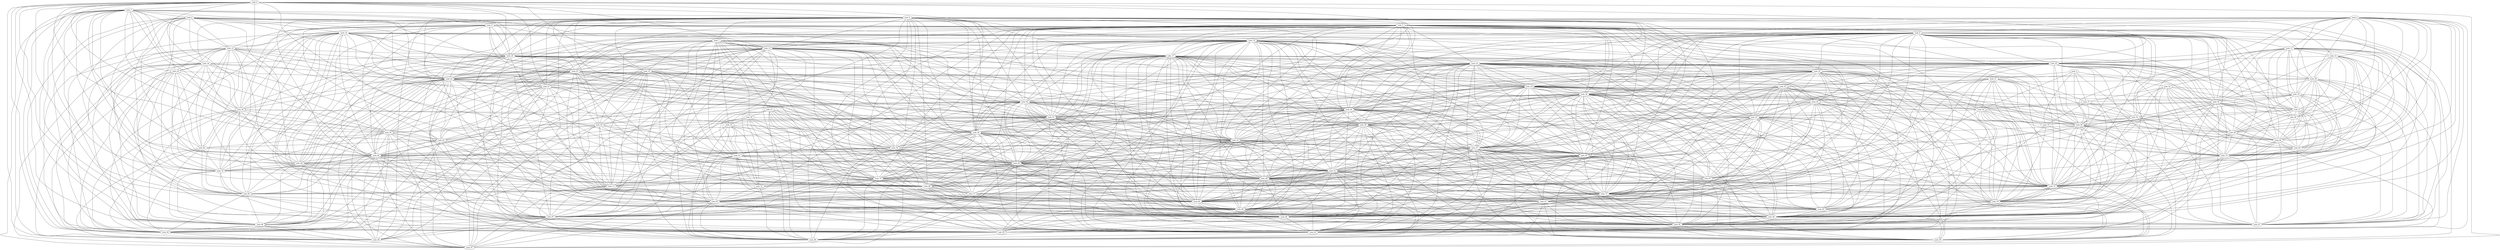 graph gen_geografico_100 {
  nodo_27 -- nodo_55;
  nodo_49 -- nodo_87;
  nodo_50 -- nodo_73;
  nodo_50 -- nodo_77;
  nodo_84 -- nodo_89;
  nodo_27 -- nodo_50;
  nodo_49 -- nodo_85;
  nodo_84 -- nodo_86;
  nodo_8 -- nodo_58;
  nodo_8 -- nodo_59;
  nodo_84 -- nodo_95;
  nodo_8 -- nodo_56;
  nodo_84 -- nodo_92;
  nodo_8 -- nodo_57;
  nodo_84 -- nodo_93;
  nodo_84 -- nodo_90;
  nodo_39 -- nodo_47;
  nodo_39 -- nodo_48;
  nodo_15 -- nodo_70;
  nodo_8 -- nodo_51;
  nodo_15 -- nodo_71;
  nodo_72 -- nodo_98;
  nodo_39 -- nodo_42;
  nodo_8 -- nodo_52;
  nodo_50 -- nodo_86;
  nodo_50 -- nodo_87;
  nodo_50 -- nodo_84;
  nodo_50 -- nodo_85;
  nodo_50 -- nodo_89;
  nodo_49 -- nodo_70;
  nodo_49 -- nodo_71;
  nodo_62 -- nodo_71;
  nodo_27 -- nodo_62;
  nodo_27 -- nodo_60;
  nodo_17 -- nodo_26;
  nodo_62 -- nodo_63;
  nodo_62 -- nodo_66;
  nodo_8 -- nodo_68;
  nodo_15 -- nodo_85;
  nodo_15 -- nodo_86;
  nodo_15 -- nodo_87;
  nodo_17 -- nodo_23;
  nodo_15 -- nodo_88;
  nodo_15 -- nodo_84;
  nodo_50 -- nodo_93;
  nodo_8 -- nodo_64;
  nodo_50 -- nodo_97;
  nodo_50 -- nodo_98;
  nodo_25 -- nodo_95;
  nodo_8 -- nodo_80;
  nodo_25 -- nodo_90;
  nodo_15 -- nodo_49;
  nodo_49 -- nodo_60;
  nodo_25 -- nodo_91;
  nodo_49 -- nodo_62;
  nodo_8 -- nodo_79;
  nodo_15 -- nodo_52;
  nodo_15 -- nodo_55;
  nodo_15 -- nodo_50;
  nodo_15 -- nodo_51;
  nodo_8 -- nodo_77;
  nodo_8 -- nodo_74;
  nodo_8 -- nodo_75;
  nodo_49 -- nodo_53;
  nodo_49 -- nodo_55;
  nodo_8 -- nodo_90;
  nodo_27 -- nodo_49;
  nodo_8 -- nodo_91;
  nodo_27 -- nodo_40;
  nodo_49 -- nodo_50;
  nodo_62 -- nodo_94;
  nodo_15 -- nodo_68;
  nodo_62 -- nodo_85;
  nodo_62 -- nodo_88;
  nodo_37 -- nodo_76;
  nodo_62 -- nodo_87;
  nodo_37 -- nodo_79;
  nodo_15 -- nodo_66;
  nodo_8 -- nodo_84;
  nodo_15 -- nodo_60;
  nodo_15 -- nodo_62;
  nodo_8 -- nodo_86;
  nodo_25 -- nodo_75;
  nodo_52 -- nodo_54;
  nodo_25 -- nodo_74;
  nodo_52 -- nodo_59;
  nodo_52 -- nodo_57;
  nodo_15 -- nodo_27;
  nodo_62 -- nodo_97;
  nodo_62 -- nodo_96;
  nodo_8 -- nodo_95;
  nodo_74 -- nodo_90;
  nodo_8 -- nodo_92;
  nodo_74 -- nodo_91;
  nodo_13 -- nodo_91;
  nodo_52 -- nodo_61;
  nodo_74 -- nodo_95;
  nodo_52 -- nodo_60;
  nodo_25 -- nodo_86;
  nodo_74 -- nodo_75;
  nodo_47 -- nodo_93;
  nodo_52 -- nodo_66;
  nodo_25 -- nodo_84;
  nodo_47 -- nodo_92;
  nodo_47 -- nodo_90;
  nodo_52 -- nodo_68;
  nodo_47 -- nodo_99;
  nodo_25 -- nodo_83;
  nodo_25 -- nodo_80;
  nodo_37 -- nodo_56;
  nodo_15 -- nodo_44;
  nodo_37 -- nodo_58;
  nodo_74 -- nodo_80;
  nodo_15 -- nodo_40;
  nodo_96 -- nodo_97;
  nodo_25 -- nodo_54;
  nodo_47 -- nodo_82;
  nodo_52 -- nodo_77;
  nodo_25 -- nodo_51;
  nodo_47 -- nodo_81;
  nodo_25 -- nodo_52;
  nodo_52 -- nodo_75;
  nodo_47 -- nodo_89;
  nodo_47 -- nodo_86;
  nodo_86 -- nodo_89;
  nodo_47 -- nodo_84;
  nodo_86 -- nodo_87;
  nodo_37 -- nodo_42;
  nodo_13 -- nodo_74;
  nodo_86 -- nodo_95;
  nodo_37 -- nodo_43;
  nodo_86 -- nodo_93;
  nodo_86 -- nodo_92;
  nodo_86 -- nodo_90;
  nodo_52 -- nodo_80;
  nodo_52 -- nodo_84;
  nodo_25 -- nodo_64;
  nodo_52 -- nodo_89;
  nodo_1 -- nodo_18;
  nodo_52 -- nodo_86;
  nodo_25 -- nodo_68;
  nodo_1 -- nodo_15;
  nodo_25 -- nodo_69;
  nodo_25 -- nodo_66;
  nodo_47 -- nodo_79;
  nodo_47 -- nodo_77;
  nodo_64 -- nodo_74;
  nodo_15 -- nodo_17;
  nodo_47 -- nodo_75;
  nodo_64 -- nodo_75;
  nodo_15 -- nodo_18;
  nodo_15 -- nodo_19;
  nodo_35 -- nodo_95;
  nodo_64 -- nodo_65;
  nodo_15 -- nodo_26;
  nodo_1 -- nodo_12;
  nodo_52 -- nodo_92;
  nodo_52 -- nodo_90;
  nodo_35 -- nodo_90;
  nodo_35 -- nodo_91;
  nodo_52 -- nodo_95;
  nodo_35 -- nodo_92;
  nodo_52 -- nodo_93;
  nodo_70 -- nodo_81;
  nodo_69 -- nodo_94;
  nodo_1 -- nodo_27;
  nodo_1 -- nodo_26;
  nodo_30 -- nodo_67;
  nodo_1 -- nodo_24;
  nodo_29 -- nodo_72;
  nodo_29 -- nodo_70;
  nodo_69 -- nodo_95;
  nodo_29 -- nodo_73;
  nodo_42 -- nodo_47;
  nodo_17 -- nodo_98;
  nodo_42 -- nodo_43;
  nodo_17 -- nodo_90;
  nodo_70 -- nodo_73;
  nodo_17 -- nodo_92;
  nodo_70 -- nodo_71;
  nodo_17 -- nodo_93;
  nodo_70 -- nodo_72;
  nodo_30 -- nodo_57;
  nodo_30 -- nodo_59;
  nodo_30 -- nodo_56;
  nodo_29 -- nodo_81;
  nodo_59 -- nodo_61;
  nodo_19 -- nodo_49;
  nodo_20 -- nodo_26;
  nodo_20 -- nodo_25;
  nodo_59 -- nodo_60;
  nodo_20 -- nodo_22;
  nodo_40 -- nodo_98;
  nodo_30 -- nodo_61;
  nodo_70 -- nodo_89;
  nodo_59 -- nodo_67;
  nodo_59 -- nodo_68;
  nodo_70 -- nodo_87;
  nodo_92 -- nodo_93;
  nodo_70 -- nodo_85;
  nodo_92 -- nodo_99;
  nodo_19 -- nodo_40;
  nodo_30 -- nodo_47;
  nodo_30 -- nodo_48;
  nodo_30 -- nodo_42;
  nodo_30 -- nodo_44;
  nodo_40 -- nodo_92;
  nodo_40 -- nodo_93;
  nodo_82 -- nodo_89;
  nodo_29 -- nodo_53;
  nodo_40 -- nodo_89;
  nodo_59 -- nodo_70;
  nodo_82 -- nodo_93;
  nodo_82 -- nodo_92;
  nodo_40 -- nodo_85;
  nodo_17 -- nodo_77;
  nodo_40 -- nodo_86;
  nodo_40 -- nodo_87;
  nodo_1 -- nodo_45;
  nodo_70 -- nodo_98;
  nodo_59 -- nodo_77;
  nodo_17 -- nodo_70;
  nodo_70 -- nodo_93;
  nodo_59 -- nodo_75;
  nodo_30 -- nodo_36;
  nodo_30 -- nodo_32;
  nodo_30 -- nodo_31;
  nodo_29 -- nodo_61;
  nodo_40 -- nodo_84;
  nodo_30 -- nodo_39;
  nodo_60 -- nodo_70;
  nodo_60 -- nodo_71;
  nodo_60 -- nodo_61;
  nodo_19 -- nodo_27;
  nodo_59 -- nodo_84;
  nodo_59 -- nodo_81;
  nodo_39 -- nodo_99;
  nodo_59 -- nodo_82;
  nodo_17 -- nodo_87;
  nodo_17 -- nodo_89;
  nodo_19 -- nodo_26;
  nodo_40 -- nodo_77;
  nodo_60 -- nodo_68;
  nodo_39 -- nodo_92;
  nodo_1 -- nodo_55;
  nodo_17 -- nodo_84;
  nodo_39 -- nodo_93;
  nodo_17 -- nodo_85;
  nodo_59 -- nodo_89;
  nodo_17 -- nodo_86;
  nodo_59 -- nodo_85;
  nodo_59 -- nodo_86;
  nodo_29 -- nodo_34;
  nodo_27 -- nodo_97;
  nodo_1 -- nodo_69;
  nodo_40 -- nodo_70;
  nodo_40 -- nodo_71;
  nodo_27 -- nodo_96;
  nodo_27 -- nodo_94;
  nodo_39 -- nodo_89;
  nodo_40 -- nodo_67;
  nodo_60 -- nodo_72;
  nodo_17 -- nodo_59;
  nodo_40 -- nodo_68;
  nodo_60 -- nodo_73;
  nodo_59 -- nodo_92;
  nodo_59 -- nodo_93;
  nodo_59 -- nodo_90;
  nodo_60 -- nodo_77;
  nodo_17 -- nodo_57;
  nodo_17 -- nodo_50;
  nodo_39 -- nodo_81;
  nodo_1 -- nodo_66;
  nodo_17 -- nodo_51;
  nodo_39 -- nodo_82;
  nodo_17 -- nodo_52;
  nodo_1 -- nodo_63;
  nodo_59 -- nodo_98;
  nodo_1 -- nodo_62;
  nodo_59 -- nodo_99;
  nodo_29 -- nodo_48;
  nodo_82 -- nodo_99;
  nodo_3 -- nodo_16;
  nodo_40 -- nodo_60;
  nodo_40 -- nodo_61;
  nodo_40 -- nodo_62;
  nodo_60 -- nodo_93;
  nodo_39 -- nodo_79;
  nodo_40 -- nodo_57;
  nodo_60 -- nodo_84;
  nodo_60 -- nodo_85;
  nodo_39 -- nodo_77;
  nodo_40 -- nodo_59;
  nodo_60 -- nodo_86;
  nodo_40 -- nodo_52;
  nodo_60 -- nodo_87;
  nodo_40 -- nodo_53;
  nodo_17 -- nodo_67;
  nodo_60 -- nodo_89;
  nodo_17 -- nodo_68;
  nodo_1 -- nodo_78;
  nodo_17 -- nodo_61;
  nodo_17 -- nodo_60;
  nodo_50 -- nodo_53;
  nodo_50 -- nodo_52;
  nodo_50 -- nodo_57;
  nodo_40 -- nodo_50;
  nodo_50 -- nodo_59;
  nodo_40 -- nodo_51;
  nodo_27 -- nodo_71;
  nodo_17 -- nodo_36;
  nodo_39 -- nodo_67;
  nodo_17 -- nodo_39;
  nodo_40 -- nodo_48;
  nodo_15 -- nodo_96;
  nodo_60 -- nodo_98;
  nodo_15 -- nodo_97;
  nodo_15 -- nodo_98;
  nodo_17 -- nodo_35;
  nodo_40 -- nodo_44;
  nodo_1 -- nodo_88;
  nodo_1 -- nodo_87;
  nodo_17 -- nodo_30;
  nodo_40 -- nodo_49;
  nodo_50 -- nodo_60;
  nodo_50 -- nodo_61;
  nodo_1 -- nodo_83;
  nodo_39 -- nodo_61;
  nodo_72 -- nodo_73;
  nodo_49 -- nodo_97;
  nodo_27 -- nodo_88;
  nodo_49 -- nodo_98;
  nodo_27 -- nodo_87;
  nodo_50 -- nodo_62;
  nodo_50 -- nodo_68;
  nodo_3 -- nodo_37;
  nodo_27 -- nodo_85;
  nodo_17 -- nodo_47;
  nodo_17 -- nodo_48;
  nodo_39 -- nodo_57;
  nodo_3 -- nodo_31;
  nodo_17 -- nodo_44;
  nodo_39 -- nodo_59;
  nodo_17 -- nodo_40;
  nodo_1 -- nodo_97;
  nodo_1 -- nodo_96;
  nodo_50 -- nodo_71;
  nodo_94 -- nodo_96;
  nodo_1 -- nodo_94;
  nodo_72 -- nodo_85;
  nodo_94 -- nodo_97;
  nodo_50 -- nodo_70;
  nodo_21 -- nodo_70;
  nodo_21 -- nodo_72;
  nodo_21 -- nodo_73;
  nodo_33 -- nodo_58;
  nodo_33 -- nodo_56;
  nodo_67 -- nodo_73;
  nodo_67 -- nodo_77;
  nodo_11 -- nodo_28;
  nodo_3 -- nodo_42;
  nodo_3 -- nodo_43;
  nodo_11 -- nodo_33;
  nodo_55 -- nodo_96;
  nodo_33 -- nodo_65;
  nodo_55 -- nodo_97;
  nodo_33 -- nodo_64;
  nodo_55 -- nodo_94;
  nodo_21 -- nodo_81;
  nodo_67 -- nodo_81;
  nodo_89 -- nodo_92;
  nodo_89 -- nodo_93;
  nodo_67 -- nodo_82;
  nodo_67 -- nodo_89;
  nodo_89 -- nodo_98;
  nodo_11 -- nodo_38;
  nodo_67 -- nodo_79;
  nodo_11 -- nodo_43;
  nodo_11 -- nodo_41;
  nodo_33 -- nodo_38;
  nodo_33 -- nodo_37;
  nodo_67 -- nodo_92;
  nodo_21 -- nodo_53;
  nodo_31 -- nodo_99;
  nodo_67 -- nodo_93;
  nodo_67 -- nodo_99;
  nodo_79 -- nodo_82;
  nodo_43 -- nodo_79;
  nodo_33 -- nodo_43;
  nodo_33 -- nodo_41;
  nodo_21 -- nodo_48;
  nodo_21 -- nodo_60;
  nodo_21 -- nodo_61;
  nodo_57 -- nodo_59;
  nodo_43 -- nodo_74;
  nodo_5 -- nodo_17;
  nodo_43 -- nodo_76;
  nodo_11 -- nodo_13;
  nodo_43 -- nodo_75;
  nodo_11 -- nodo_16;
  nodo_57 -- nodo_60;
  nodo_3 -- nodo_76;
  nodo_5 -- nodo_14;
  nodo_11 -- nodo_22;
  nodo_3 -- nodo_79;
  nodo_5 -- nodo_15;
  nodo_57 -- nodo_68;
  nodo_90 -- nodo_91;
  nodo_57 -- nodo_67;
  nodo_31 -- nodo_92;
  nodo_57 -- nodo_61;
  nodo_90 -- nodo_95;
  nodo_31 -- nodo_79;
  nodo_31 -- nodo_76;
  nodo_80 -- nodo_86;
  nodo_43 -- nodo_65;
  nodo_80 -- nodo_83;
  nodo_80 -- nodo_84;
  nodo_5 -- nodo_23;
  nodo_80 -- nodo_90;
  nodo_57 -- nodo_70;
  nodo_43 -- nodo_56;
  nodo_43 -- nodo_58;
  nodo_5 -- nodo_26;
  nodo_57 -- nodo_77;
  nodo_57 -- nodo_79;
  nodo_57 -- nodo_73;
  nodo_31 -- nodo_82;
  nodo_57 -- nodo_75;
  nodo_21 -- nodo_29;
  nodo_31 -- nodo_67;
  nodo_5 -- nodo_39;
  nodo_5 -- nodo_8;
  nodo_57 -- nodo_82;
  nodo_57 -- nodo_81;
  nodo_5 -- nodo_36;
  nodo_79 -- nodo_92;
  nodo_5 -- nodo_35;
  nodo_79 -- nodo_90;
  nodo_21 -- nodo_34;
  nodo_57 -- nodo_89;
  nodo_57 -- nodo_84;
  nodo_5 -- nodo_30;
  nodo_57 -- nodo_86;
  nodo_79 -- nodo_99;
  nodo_31 -- nodo_56;
  nodo_69 -- nodo_78;
  nodo_57 -- nodo_93;
  nodo_5 -- nodo_44;
  nodo_57 -- nodo_92;
  nodo_5 -- nodo_47;
  nodo_18 -- nodo_88;
  nodo_5 -- nodo_48;
  nodo_57 -- nodo_99;
  nodo_57 -- nodo_98;
  nodo_18 -- nodo_87;
  nodo_5 -- nodo_40;
  nodo_69 -- nodo_80;
  nodo_31 -- nodo_47;
  nodo_69 -- nodo_83;
  nodo_31 -- nodo_43;
  nodo_69 -- nodo_88;
  nodo_41 -- nodo_90;
  nodo_41 -- nodo_91;
  nodo_80 -- nodo_95;
  nodo_5 -- nodo_57;
  nodo_5 -- nodo_59;
  nodo_18 -- nodo_96;
  nodo_18 -- nodo_97;
  nodo_5 -- nodo_50;
  nodo_5 -- nodo_52;
  nodo_18 -- nodo_94;
  nodo_5 -- nodo_51;
  nodo_47 -- nodo_61;
  nodo_23 -- nodo_93;
  nodo_25 -- nodo_35;
  nodo_23 -- nodo_99;
  nodo_47 -- nodo_68;
  nodo_47 -- nodo_67;
  nodo_23 -- nodo_90;
  nodo_23 -- nodo_92;
  nodo_35 -- nodo_84;
  nodo_5 -- nodo_67;
  nodo_35 -- nodo_86;
  nodo_5 -- nodo_68;
  nodo_47 -- nodo_59;
  nodo_25 -- nodo_28;
  nodo_53 -- nodo_71;
  nodo_53 -- nodo_70;
  nodo_25 -- nodo_26;
  nodo_5 -- nodo_61;
  nodo_5 -- nodo_60;
  nodo_35 -- nodo_80;
  nodo_53 -- nodo_73;
  nodo_53 -- nodo_72;
  nodo_25 -- nodo_44;
  nodo_25 -- nodo_45;
  nodo_47 -- nodo_57;
  nodo_7 -- nodo_19;
  nodo_47 -- nodo_56;
  nodo_13 -- nodo_58;
  nodo_47 -- nodo_52;
  nodo_13 -- nodo_64;
  nodo_5 -- nodo_75;
  nodo_35 -- nodo_74;
  nodo_5 -- nodo_77;
  nodo_35 -- nodo_75;
  nodo_7 -- nodo_17;
  nodo_35 -- nodo_77;
  nodo_7 -- nodo_15;
  nodo_13 -- nodo_65;
  nodo_35 -- nodo_79;
  nodo_47 -- nodo_48;
  nodo_75 -- nodo_90;
  nodo_75 -- nodo_91;
  nodo_5 -- nodo_70;
  nodo_75 -- nodo_92;
  nodo_25 -- nodo_38;
  nodo_53 -- nodo_85;
  nodo_53 -- nodo_89;
  nodo_23 -- nodo_75;
  nodo_23 -- nodo_77;
  nodo_13 -- nodo_28;
  nodo_35 -- nodo_58;
  nodo_35 -- nodo_59;
  nodo_65 -- nodo_75;
  nodo_65 -- nodo_74;
  nodo_5 -- nodo_86;
  nodo_5 -- nodo_89;
  nodo_35 -- nodo_64;
  nodo_7 -- nodo_29;
  nodo_13 -- nodo_33;
  nodo_7 -- nodo_27;
  nodo_35 -- nodo_68;
  nodo_53 -- nodo_93;
  nodo_23 -- nodo_68;
  nodo_5 -- nodo_80;
  nodo_11 -- nodo_90;
  nodo_7 -- nodo_21;
  nodo_11 -- nodo_91;
  nodo_5 -- nodo_85;
  nodo_5 -- nodo_84;
  nodo_23 -- nodo_82;
  nodo_23 -- nodo_84;
  nodo_53 -- nodo_98;
  nodo_23 -- nodo_86;
  nodo_23 -- nodo_89;
  nodo_35 -- nodo_47;
  nodo_13 -- nodo_38;
  nodo_45 -- nodo_95;
  nodo_45 -- nodo_94;
  nodo_87 -- nodo_88;
  nodo_5 -- nodo_98;
  nodo_87 -- nodo_98;
  nodo_13 -- nodo_41;
  nodo_35 -- nodo_51;
  nodo_87 -- nodo_97;
  nodo_35 -- nodo_52;
  nodo_87 -- nodo_96;
  nodo_7 -- nodo_34;
  nodo_13 -- nodo_46;
  nodo_35 -- nodo_54;
  nodo_87 -- nodo_94;
  nodo_35 -- nodo_56;
  nodo_35 -- nodo_57;
  nodo_5 -- nodo_90;
  nodo_23 -- nodo_79;
  nodo_5 -- nodo_92;
  nodo_5 -- nodo_93;
  nodo_23 -- nodo_50;
  nodo_45 -- nodo_80;
  nodo_77 -- nodo_79;
  nodo_23 -- nodo_52;
  nodo_23 -- nodo_51;
  nodo_23 -- nodo_56;
  nodo_35 -- nodo_36;
  nodo_45 -- nodo_88;
  nodo_35 -- nodo_38;
  nodo_65 -- nodo_91;
  nodo_45 -- nodo_83;
  nodo_35 -- nodo_41;
  nodo_35 -- nodo_44;
  nodo_7 -- nodo_48;
  nodo_11 -- nodo_74;
  nodo_7 -- nodo_49;
  nodo_11 -- nodo_75;
  nodo_23 -- nodo_47;
  nodo_77 -- nodo_82;
  nodo_77 -- nodo_84;
  nodo_23 -- nodo_48;
  nodo_77 -- nodo_86;
  nodo_7 -- nodo_40;
  nodo_23 -- nodo_61;
  nodo_23 -- nodo_60;
  nodo_1 -- nodo_4;
  nodo_23 -- nodo_67;
  nodo_1 -- nodo_6;
  nodo_45 -- nodo_78;
  nodo_33 -- nodo_91;
  nodo_33 -- nodo_90;
  nodo_7 -- nodo_59;
  nodo_13 -- nodo_22;
  nodo_45 -- nodo_69;
  nodo_55 -- nodo_63;
  nodo_7 -- nodo_50;
  nodo_23 -- nodo_57;
  nodo_23 -- nodo_59;
  nodo_55 -- nodo_66;
  nodo_7 -- nodo_53;
  nodo_55 -- nodo_62;
  nodo_21 -- nodo_93;
  nodo_23 -- nodo_30;
  nodo_23 -- nodo_32;
  nodo_21 -- nodo_98;
  nodo_45 -- nodo_66;
  nodo_11 -- nodo_46;
  nodo_45 -- nodo_63;
  nodo_7 -- nodo_60;
  nodo_7 -- nodo_61;
  nodo_21 -- nodo_89;
  nodo_55 -- nodo_71;
  nodo_77 -- nodo_89;
  nodo_23 -- nodo_40;
  nodo_55 -- nodo_78;
  nodo_23 -- nodo_44;
  nodo_11 -- nodo_58;
  nodo_45 -- nodo_55;
  nodo_11 -- nodo_56;
  nodo_45 -- nodo_54;
  nodo_45 -- nodo_51;
  nodo_9 -- nodo_13;
  nodo_11 -- nodo_65;
  nodo_11 -- nodo_64;
  nodo_77 -- nodo_90;
  nodo_7 -- nodo_71;
  nodo_23 -- nodo_36;
  nodo_55 -- nodo_85;
  nodo_77 -- nodo_93;
  nodo_7 -- nodo_72;
  nodo_23 -- nodo_35;
  nodo_77 -- nodo_92;
  nodo_33 -- nodo_75;
  nodo_55 -- nodo_87;
  nodo_7 -- nodo_70;
  nodo_33 -- nodo_74;
  nodo_55 -- nodo_88;
  nodo_9 -- nodo_12;
  nodo_23 -- nodo_39;
  nodo_7 -- nodo_73;
  nodo_9 -- nodo_10;
  nodo_77 -- nodo_99;
  nodo_26 -- nodo_87;
  nodo_26 -- nodo_88;
  nodo_26 -- nodo_86;
  nodo_26 -- nodo_80;
  nodo_26 -- nodo_83;
  nodo_26 -- nodo_84;
  nodo_61 -- nodo_92;
  nodo_61 -- nodo_93;
  nodo_61 -- nodo_84;
  nodo_38 -- nodo_75;
  nodo_61 -- nodo_85;
  nodo_9 -- nodo_25;
  nodo_61 -- nodo_86;
  nodo_7 -- nodo_89;
  nodo_16 -- nodo_43;
  nodo_61 -- nodo_89;
  nodo_9 -- nodo_28;
  nodo_16 -- nodo_41;
  nodo_7 -- nodo_87;
  nodo_9 -- nodo_22;
  nodo_38 -- nodo_74;
  nodo_7 -- nodo_85;
  nodo_9 -- nodo_20;
  nodo_28 -- nodo_35;
  nodo_51 -- nodo_54;
  nodo_51 -- nodo_55;
  nodo_26 -- nodo_96;
  nodo_28 -- nodo_33;
  nodo_51 -- nodo_52;
  nodo_26 -- nodo_97;
  nodo_73 -- nodo_81;
  nodo_28 -- nodo_38;
  nodo_51 -- nodo_59;
  nodo_26 -- nodo_94;
  nodo_26 -- nodo_95;
  nodo_9 -- nodo_38;
  nodo_38 -- nodo_65;
  nodo_16 -- nodo_58;
  nodo_38 -- nodo_64;
  nodo_61 -- nodo_98;
  nodo_38 -- nodo_69;
  nodo_61 -- nodo_99;
  nodo_16 -- nodo_56;
  nodo_7 -- nodo_93;
  nodo_7 -- nodo_98;
  nodo_26 -- nodo_66;
  nodo_51 -- nodo_66;
  nodo_48 -- nodo_93;
  nodo_73 -- nodo_93;
  nodo_48 -- nodo_92;
  nodo_26 -- nodo_69;
  nodo_51 -- nodo_69;
  nodo_26 -- nodo_68;
  nodo_51 -- nodo_68;
  nodo_48 -- nodo_99;
  nodo_26 -- nodo_62;
  nodo_48 -- nodo_98;
  nodo_14 -- nodo_87;
  nodo_38 -- nodo_54;
  nodo_14 -- nodo_86;
  nodo_9 -- nodo_46;
  nodo_14 -- nodo_84;
  nodo_38 -- nodo_58;
  nodo_14 -- nodo_89;
  nodo_73 -- nodo_89;
  nodo_9 -- nodo_45;
  nodo_14 -- nodo_80;
  nodo_38 -- nodo_51;
  nodo_73 -- nodo_85;
  nodo_51 -- nodo_77;
  nodo_48 -- nodo_82;
  nodo_48 -- nodo_81;
  nodo_26 -- nodo_78;
  nodo_51 -- nodo_78;
  nodo_48 -- nodo_89;
  nodo_48 -- nodo_86;
  nodo_48 -- nodo_85;
  nodo_16 -- nodo_37;
  nodo_14 -- nodo_95;
  nodo_38 -- nodo_46;
  nodo_16 -- nodo_33;
  nodo_14 -- nodo_90;
  nodo_51 -- nodo_80;
  nodo_51 -- nodo_83;
  nodo_14 -- nodo_93;
  nodo_51 -- nodo_84;
  nodo_73 -- nodo_98;
  nodo_9 -- nodo_54;
  nodo_14 -- nodo_92;
  nodo_38 -- nodo_41;
  nodo_0 -- nodo_19;
  nodo_48 -- nodo_73;
  nodo_51 -- nodo_87;
  nodo_0 -- nodo_18;
  nodo_26 -- nodo_44;
  nodo_48 -- nodo_70;
  nodo_51 -- nodo_86;
  nodo_0 -- nodo_15;
  nodo_26 -- nodo_45;
  nodo_14 -- nodo_59;
  nodo_48 -- nodo_77;
  nodo_26 -- nodo_40;
  nodo_85 -- nodo_97;
  nodo_85 -- nodo_98;
  nodo_9 -- nodo_69;
  nodo_63 -- nodo_66;
  nodo_36 -- nodo_99;
  nodo_14 -- nodo_68;
  nodo_14 -- nodo_66;
  nodo_51 -- nodo_90;
  nodo_36 -- nodo_90;
  nodo_14 -- nodo_61;
  nodo_14 -- nodo_60;
  nodo_36 -- nodo_92;
  nodo_51 -- nodo_95;
  nodo_36 -- nodo_93;
  nodo_9 -- nodo_64;
  nodo_26 -- nodo_54;
  nodo_26 -- nodo_55;
  nodo_48 -- nodo_61;
  nodo_26 -- nodo_52;
  nodo_48 -- nodo_60;
  nodo_0 -- nodo_27;
  nodo_0 -- nodo_26;
  nodo_9 -- nodo_80;
  nodo_48 -- nodo_67;
  nodo_63 -- nodo_83;
  nodo_26 -- nodo_51;
  nodo_85 -- nodo_89;
  nodo_85 -- nodo_87;
  nodo_36 -- nodo_84;
  nodo_14 -- nodo_75;
  nodo_36 -- nodo_86;
  nodo_63 -- nodo_78;
  nodo_85 -- nodo_93;
  nodo_36 -- nodo_89;
  nodo_14 -- nodo_77;
  nodo_9 -- nodo_74;
  nodo_36 -- nodo_81;
  nodo_36 -- nodo_82;
  nodo_24 -- nodo_83;
  nodo_48 -- nodo_50;
  nodo_75 -- nodo_77;
  nodo_75 -- nodo_79;
  nodo_24 -- nodo_88;
  nodo_9 -- nodo_91;
  nodo_48 -- nodo_59;
  nodo_48 -- nodo_57;
  nodo_63 -- nodo_94;
  nodo_48 -- nodo_53;
  nodo_63 -- nodo_96;
  nodo_36 -- nodo_75;
  nodo_14 -- nodo_40;
  nodo_63 -- nodo_88;
  nodo_14 -- nodo_47;
  nodo_36 -- nodo_77;
  nodo_36 -- nodo_79;
  nodo_14 -- nodo_44;
  nodo_9 -- nodo_83;
  nodo_36 -- nodo_70;
  nodo_75 -- nodo_84;
  nodo_75 -- nodo_86;
  nodo_24 -- nodo_94;
  nodo_0 -- nodo_49;
  nodo_24 -- nodo_96;
  nodo_26 -- nodo_35;
  nodo_36 -- nodo_59;
  nodo_14 -- nodo_54;
  nodo_14 -- nodo_52;
  nodo_14 -- nodo_51;
  nodo_14 -- nodo_57;
  nodo_36 -- nodo_67;
  nodo_36 -- nodo_68;
  nodo_53 -- nodo_60;
  nodo_9 -- nodo_95;
  nodo_26 -- nodo_27;
  nodo_0 -- nodo_40;
  nodo_14 -- nodo_50;
  nodo_36 -- nodo_60;
  nodo_36 -- nodo_61;
  nodo_53 -- nodo_61;
  nodo_31 -- nodo_39;
  nodo_31 -- nodo_37;
  nodo_31 -- nodo_32;
  nodo_81 -- nodo_98;
  nodo_81 -- nodo_99;
  nodo_81 -- nodo_93;
  nodo_41 -- nodo_75;
  nodo_18 -- nodo_66;
  nodo_0 -- nodo_55;
  nodo_18 -- nodo_63;
  nodo_18 -- nodo_62;
  nodo_31 -- nodo_42;
  nodo_0 -- nodo_50;
  nodo_41 -- nodo_74;
  nodo_81 -- nodo_89;
  nodo_81 -- nodo_82;
  nodo_58 -- nodo_91;
  nodo_81 -- nodo_92;
  nodo_18 -- nodo_78;
  nodo_41 -- nodo_64;
  nodo_41 -- nodo_65;
  nodo_58 -- nodo_90;
  nodo_0 -- nodo_66;
  nodo_0 -- nodo_63;
  nodo_0 -- nodo_62;
  nodo_41 -- nodo_58;
  nodo_18 -- nodo_45;
  nodo_2 -- nodo_11;
  nodo_2 -- nodo_13;
  nodo_41 -- nodo_56;
  nodo_0 -- nodo_71;
  nodo_93 -- nodo_99;
  nodo_93 -- nodo_98;
  nodo_2 -- nodo_25;
  nodo_28 -- nodo_91;
  nodo_2 -- nodo_28;
  nodo_28 -- nodo_90;
  nodo_28 -- nodo_95;
  nodo_41 -- nodo_46;
  nodo_2 -- nodo_20;
  nodo_2 -- nodo_22;
  nodo_18 -- nodo_55;
  nodo_41 -- nodo_43;
  nodo_0 -- nodo_88;
  nodo_0 -- nodo_87;
  nodo_0 -- nodo_85;
  nodo_28 -- nodo_65;
  nodo_2 -- nodo_38;
  nodo_28 -- nodo_64;
  nodo_18 -- nodo_27;
  nodo_18 -- nodo_26;
  nodo_2 -- nodo_33;
  nodo_2 -- nodo_35;
  nodo_18 -- nodo_24;
  nodo_0 -- nodo_97;
  nodo_71 -- nodo_87;
  nodo_0 -- nodo_96;
  nodo_71 -- nodo_85;
  nodo_0 -- nodo_94;
  nodo_28 -- nodo_75;
  nodo_28 -- nodo_74;
  nodo_2 -- nodo_41;
  nodo_2 -- nodo_46;
  nodo_71 -- nodo_98;
  nodo_71 -- nodo_97;
  nodo_16 -- nodo_91;
  nodo_28 -- nodo_46;
  nodo_2 -- nodo_58;
  nodo_28 -- nodo_41;
  nodo_61 -- nodo_70;
  nodo_83 -- nodo_95;
  nodo_2 -- nodo_54;
  nodo_16 -- nodo_64;
  nodo_16 -- nodo_65;
  nodo_61 -- nodo_67;
  nodo_61 -- nodo_68;
  nodo_38 -- nodo_90;
  nodo_38 -- nodo_91;
  nodo_38 -- nodo_95;
  nodo_28 -- nodo_58;
  nodo_83 -- nodo_88;
  nodo_61 -- nodo_81;
  nodo_61 -- nodo_82;
  nodo_16 -- nodo_79;
  nodo_61 -- nodo_73;
  nodo_83 -- nodo_94;
  nodo_2 -- nodo_64;
  nodo_2 -- nodo_65;
  nodo_16 -- nodo_75;
  nodo_61 -- nodo_77;
  nodo_16 -- nodo_74;
  nodo_38 -- nodo_80;
  nodo_22 -- nodo_41;
  nodo_56 -- nodo_57;
  nodo_56 -- nodo_58;
  nodo_22 -- nodo_44;
  nodo_32 -- nodo_89;
  nodo_4 -- nodo_17;
  nodo_44 -- nodo_75;
  nodo_4 -- nodo_19;
  nodo_44 -- nodo_77;
  nodo_4 -- nodo_18;
  nodo_2 -- nodo_74;
  nodo_2 -- nodo_75;
  nodo_44 -- nodo_68;
  nodo_44 -- nodo_67;
  nodo_4 -- nodo_15;
  nodo_4 -- nodo_14;
  nodo_56 -- nodo_64;
  nodo_78 -- nodo_94;
  nodo_22 -- nodo_35;
  nodo_56 -- nodo_67;
  nodo_78 -- nodo_95;
  nodo_22 -- nodo_38;
  nodo_32 -- nodo_93;
  nodo_32 -- nodo_92;
  nodo_22 -- nodo_51;
  nodo_22 -- nodo_52;
  nodo_22 -- nodo_54;
  nodo_32 -- nodo_77;
  nodo_4 -- nodo_27;
  nodo_10 -- nodo_66;
  nodo_10 -- nodo_69;
  nodo_10 -- nodo_68;
  nodo_44 -- nodo_60;
  nodo_44 -- nodo_61;
  nodo_4 -- nodo_20;
  nodo_44 -- nodo_57;
  nodo_4 -- nodo_23;
  nodo_44 -- nodo_56;
  nodo_4 -- nodo_26;
  nodo_44 -- nodo_59;
  nodo_78 -- nodo_80;
  nodo_56 -- nodo_75;
  nodo_78 -- nodo_83;
  nodo_22 -- nodo_46;
  nodo_56 -- nodo_77;
  nodo_32 -- nodo_82;
  nodo_32 -- nodo_81;
  nodo_56 -- nodo_74;
  nodo_78 -- nodo_88;
  nodo_56 -- nodo_79;
  nodo_32 -- nodo_67;
  nodo_20 -- nodo_86;
  nodo_44 -- nodo_52;
  nodo_20 -- nodo_84;
  nodo_10 -- nodo_35;
  nodo_20 -- nodo_83;
  nodo_44 -- nodo_54;
  nodo_10 -- nodo_38;
  nodo_20 -- nodo_80;
  nodo_44 -- nodo_51;
  nodo_44 -- nodo_50;
  nodo_2 -- nodo_95;
  nodo_20 -- nodo_78;
  nodo_44 -- nodo_48;
  nodo_4 -- nodo_36;
  nodo_44 -- nodo_47;
  nodo_19 -- nodo_97;
  nodo_19 -- nodo_96;
  nodo_32 -- nodo_73;
  nodo_19 -- nodo_98;
  nodo_2 -- nodo_90;
  nodo_56 -- nodo_82;
  nodo_2 -- nodo_91;
  nodo_32 -- nodo_59;
  nodo_32 -- nodo_57;
  nodo_22 -- nodo_33;
  nodo_10 -- nodo_45;
  nodo_68 -- nodo_75;
  nodo_4 -- nodo_49;
  nodo_20 -- nodo_95;
  nodo_68 -- nodo_77;
  nodo_20 -- nodo_90;
  nodo_6 -- nodo_9;
  nodo_56 -- nodo_90;
  nodo_4 -- nodo_44;
  nodo_56 -- nodo_92;
  nodo_10 -- nodo_52;
  nodo_10 -- nodo_51;
  nodo_42 -- nodo_99;
  nodo_10 -- nodo_54;
  nodo_22 -- nodo_25;
  nodo_56 -- nodo_99;
  nodo_22 -- nodo_28;
  nodo_32 -- nodo_61;
  nodo_4 -- nodo_40;
  nodo_32 -- nodo_48;
  nodo_32 -- nodo_47;
  nodo_68 -- nodo_80;
  nodo_10 -- nodo_12;
  nodo_68 -- nodo_86;
  nodo_10 -- nodo_14;
  nodo_68 -- nodo_84;
  nodo_68 -- nodo_89;
  nodo_42 -- nodo_92;
  nodo_68 -- nodo_87;
  nodo_4 -- nodo_52;
  nodo_4 -- nodo_55;
  nodo_4 -- nodo_54;
  nodo_4 -- nodo_59;
  nodo_10 -- nodo_20;
  nodo_20 -- nodo_54;
  nodo_91 -- nodo_95;
  nodo_19 -- nodo_71;
  nodo_19 -- nodo_70;
  nodo_4 -- nodo_51;
  nodo_4 -- nodo_50;
  nodo_32 -- nodo_39;
  nodo_68 -- nodo_93;
  nodo_32 -- nodo_36;
  nodo_68 -- nodo_92;
  nodo_30 -- nodo_99;
  nodo_68 -- nodo_90;
  nodo_10 -- nodo_22;
  nodo_20 -- nodo_74;
  nodo_10 -- nodo_25;
  nodo_68 -- nodo_95;
  nodo_10 -- nodo_24;
  nodo_10 -- nodo_26;
  nodo_42 -- nodo_82;
  nodo_4 -- nodo_66;
  nodo_20 -- nodo_69;
  nodo_4 -- nodo_68;
  nodo_20 -- nodo_68;
  nodo_42 -- nodo_76;
  nodo_20 -- nodo_66;
  nodo_42 -- nodo_79;
  nodo_32 -- nodo_42;
  nodo_19 -- nodo_85;
  nodo_19 -- nodo_87;
  nodo_4 -- nodo_60;
  nodo_4 -- nodo_62;
  nodo_30 -- nodo_89;
  nodo_42 -- nodo_75;
  nodo_29 -- nodo_98;
  nodo_6 -- nodo_10;
  nodo_20 -- nodo_38;
  nodo_4 -- nodo_77;
  nodo_6 -- nodo_12;
  nodo_20 -- nodo_35;
  nodo_42 -- nodo_67;
  nodo_19 -- nodo_53;
  nodo_30 -- nodo_93;
  nodo_19 -- nodo_55;
  nodo_4 -- nodo_71;
  nodo_4 -- nodo_70;
  nodo_30 -- nodo_92;
  nodo_58 -- nodo_65;
  nodo_19 -- nodo_50;
  nodo_58 -- nodo_64;
  nodo_30 -- nodo_79;
  nodo_30 -- nodo_75;
  nodo_30 -- nodo_77;
  nodo_20 -- nodo_52;
  nodo_4 -- nodo_5;
  nodo_20 -- nodo_51;
  nodo_4 -- nodo_7;
  nodo_4 -- nodo_86;
  nodo_4 -- nodo_85;
  nodo_4 -- nodo_88;
  nodo_6 -- nodo_24;
  nodo_4 -- nodo_87;
  nodo_6 -- nodo_26;
  nodo_4 -- nodo_89;
  nodo_6 -- nodo_25;
  nodo_20 -- nodo_45;
  nodo_20 -- nodo_44;
  nodo_42 -- nodo_56;
  nodo_30 -- nodo_82;
  nodo_4 -- nodo_80;
  nodo_58 -- nodo_79;
  nodo_19 -- nodo_60;
  nodo_58 -- nodo_74;
  nodo_4 -- nodo_84;
  nodo_6 -- nodo_20;
  nodo_19 -- nodo_62;
  nodo_30 -- nodo_81;
  nodo_58 -- nodo_75;
  nodo_24 -- nodo_63;
  nodo_46 -- nodo_91;
  nodo_24 -- nodo_66;
  nodo_36 -- nodo_48;
  nodo_14 -- nodo_17;
  nodo_14 -- nodo_15;
  nodo_4 -- nodo_97;
  nodo_36 -- nodo_51;
  nodo_4 -- nodo_96;
  nodo_14 -- nodo_20;
  nodo_36 -- nodo_52;
  nodo_12 -- nodo_83;
  nodo_12 -- nodo_88;
  nodo_14 -- nodo_25;
  nodo_36 -- nodo_56;
  nodo_14 -- nodo_23;
  nodo_36 -- nodo_57;
  nodo_14 -- nodo_22;
  nodo_12 -- nodo_80;
  nodo_36 -- nodo_50;
  nodo_24 -- nodo_78;
  nodo_36 -- nodo_39;
  nodo_64 -- nodo_90;
  nodo_14 -- nodo_26;
  nodo_64 -- nodo_91;
  nodo_64 -- nodo_95;
  nodo_12 -- nodo_95;
  nodo_36 -- nodo_40;
  nodo_6 -- nodo_45;
  nodo_12 -- nodo_94;
  nodo_14 -- nodo_36;
  nodo_36 -- nodo_44;
  nodo_14 -- nodo_35;
  nodo_36 -- nodo_47;
  nodo_24 -- nodo_69;
  nodo_24 -- nodo_45;
  nodo_46 -- nodo_74;
  nodo_6 -- nodo_54;
  nodo_12 -- nodo_63;
  nodo_12 -- nodo_66;
  nodo_34 -- nodo_98;
  nodo_6 -- nodo_51;
  nodo_54 -- nodo_69;
  nodo_54 -- nodo_68;
  nodo_54 -- nodo_66;
  nodo_76 -- nodo_79;
  nodo_24 -- nodo_55;
  nodo_46 -- nodo_65;
  nodo_2 -- nodo_8;
  nodo_12 -- nodo_69;
  nodo_2 -- nodo_9;
  nodo_46 -- nodo_64;
  nodo_6 -- nodo_66;
  nodo_6 -- nodo_69;
  nodo_12 -- nodo_78;
  nodo_76 -- nodo_82;
  nodo_34 -- nodo_85;
  nodo_54 -- nodo_78;
  nodo_22 -- nodo_84;
  nodo_22 -- nodo_86;
  nodo_88 -- nodo_94;
  nodo_88 -- nodo_96;
  nodo_88 -- nodo_97;
  nodo_22 -- nodo_80;
  nodo_8 -- nodo_14;
  nodo_34 -- nodo_70;
  nodo_6 -- nodo_78;
  nodo_12 -- nodo_45;
  nodo_8 -- nodo_17;
  nodo_54 -- nodo_83;
  nodo_54 -- nodo_80;
  nodo_8 -- nodo_11;
  nodo_34 -- nodo_73;
  nodo_54 -- nodo_86;
  nodo_34 -- nodo_72;
  nodo_34 -- nodo_71;
  nodo_54 -- nodo_84;
  nodo_76 -- nodo_99;
  nodo_22 -- nodo_95;
  nodo_22 -- nodo_90;
  nodo_22 -- nodo_91;
  nodo_6 -- nodo_88;
  nodo_8 -- nodo_25;
  nodo_12 -- nodo_51;
  nodo_66 -- nodo_69;
  nodo_8 -- nodo_23;
  nodo_66 -- nodo_68;
  nodo_54 -- nodo_90;
  nodo_12 -- nodo_54;
  nodo_6 -- nodo_80;
  nodo_24 -- nodo_26;
  nodo_6 -- nodo_83;
  nodo_8 -- nodo_22;
  nodo_8 -- nodo_20;
  nodo_34 -- nodo_60;
  nodo_54 -- nodo_95;
  nodo_44 -- nodo_90;
  nodo_22 -- nodo_64;
  nodo_66 -- nodo_80;
  nodo_22 -- nodo_65;
  nodo_10 -- nodo_78;
  nodo_66 -- nodo_83;
  nodo_66 -- nodo_84;
  nodo_44 -- nodo_93;
  nodo_66 -- nodo_87;
  nodo_44 -- nodo_92;
  nodo_66 -- nodo_88;
  nodo_44 -- nodo_95;
  nodo_12 -- nodo_18;
  nodo_66 -- nodo_86;
  nodo_8 -- nodo_36;
  nodo_10 -- nodo_80;
  nodo_10 -- nodo_83;
  nodo_66 -- nodo_78;
  nodo_8 -- nodo_35;
  nodo_10 -- nodo_84;
  nodo_44 -- nodo_89;
  nodo_8 -- nodo_38;
  nodo_12 -- nodo_20;
  nodo_10 -- nodo_86;
  nodo_22 -- nodo_56;
  nodo_22 -- nodo_58;
  nodo_34 -- nodo_53;
  nodo_6 -- nodo_95;
  nodo_6 -- nodo_94;
  nodo_8 -- nodo_30;
  nodo_34 -- nodo_50;
  nodo_0 -- nodo_1;
  nodo_44 -- nodo_80;
  nodo_22 -- nodo_74;
  nodo_0 -- nodo_4;
  nodo_22 -- nodo_75;
  nodo_32 -- nodo_99;
  nodo_12 -- nodo_26;
  nodo_44 -- nodo_86;
  nodo_66 -- nodo_94;
  nodo_66 -- nodo_95;
  nodo_12 -- nodo_24;
  nodo_12 -- nodo_25;
  nodo_44 -- nodo_84;
  nodo_66 -- nodo_96;
  nodo_66 -- nodo_97;
  nodo_8 -- nodo_47;
  nodo_10 -- nodo_94;
  nodo_10 -- nodo_95;
  nodo_22 -- nodo_68;
  nodo_22 -- nodo_69;
  nodo_8 -- nodo_43;
  nodo_8 -- nodo_44;
  nodo_8 -- nodo_41;
  nodo_10 -- nodo_90;
}